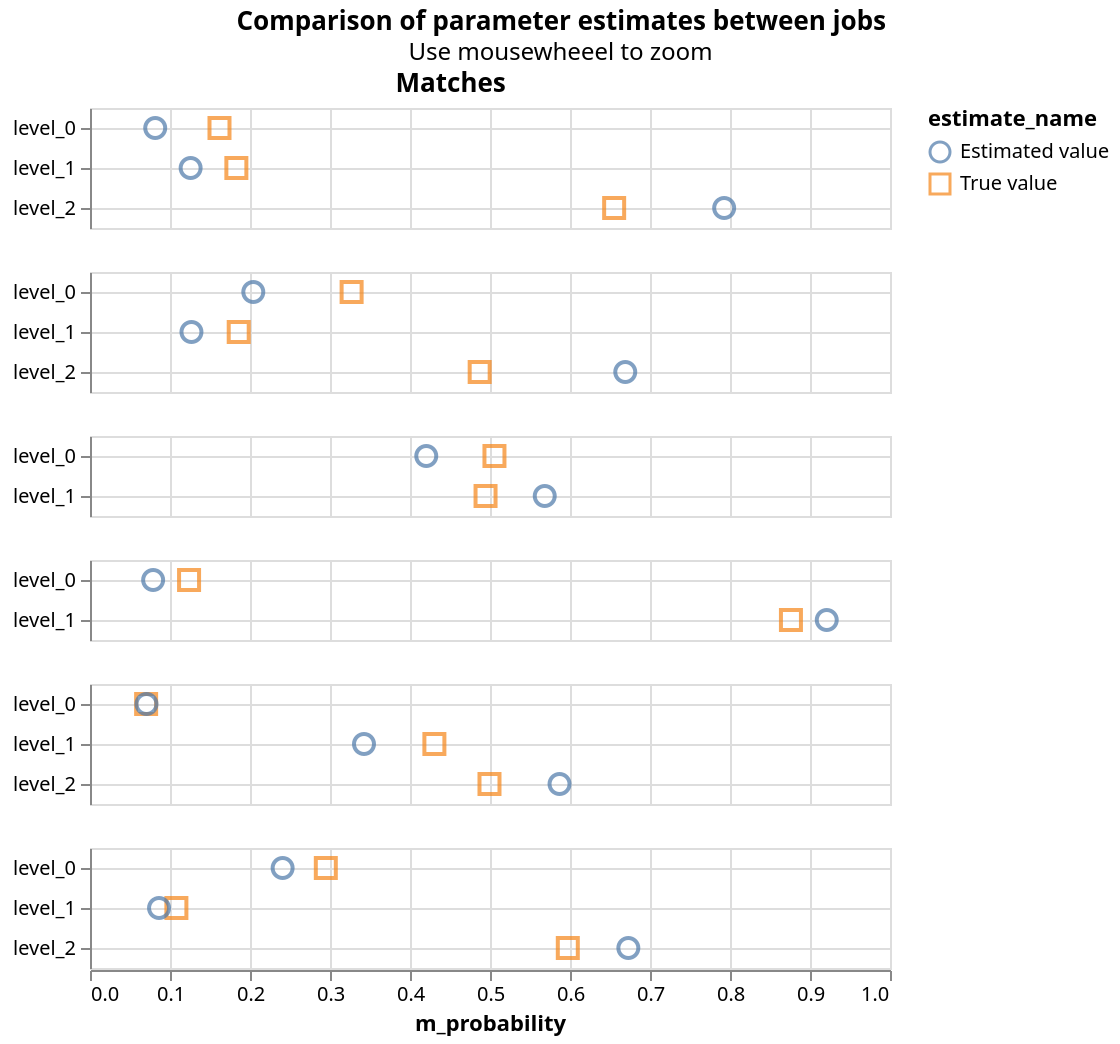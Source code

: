 {
  "config": {
    "view": { "continuousWidth": 400, "continuousHeight": 300 },
    "title": { "anchor": "middle" }
  },
  "hconcat": [
    {
      "mark": { "type": "point", "filled": false, "opacity": 0.7, "size": 100 },
      "encoding": {
        "color": { "type": "nominal", "field": "estimate_name" },
        "row": {
          "type": "nominal",
          "field": "column_name",
          "header": { "labels": false },
          "sort": { "field": "gamma_index" },
          "title": null
        },
        "shape": {
          "type": "nominal",
          "field": "estimate_name",
          "scale": {
            "range": ["circle", "square", "triangle", "diamond", "cross"]
          }
        },
        "tooltip": [
          { "type": "nominal", "field": "column_name" },
          { "type": "nominal", "field": "estimate_name" },
          { "type": "quantitative", "field": "m_probability" },
          { "type": "quantitative", "field": "u_probability" }
        ],
        "x": {
          "type": "quantitative",
          "field": "m_probability",
          "scale": { "domain": [0, 1] }
        },
        "y": {
          "type": "nominal",
          "axis": { "grid": true, "title": null },
          "field": "level_name"
        }
      },
      "resolve": { "scale": { "y": "independent" } },
      "selection": {
        "selector076": {
          "type": "interval",
          "bind": "scales",
          "encodings": ["x", "y"]
        }
      },
      "title": "Matches",
      "transform": [{ "filter": "(datum.gamma_index !== 1000001)" }]
    }
  ],
  "data": { "name": "data-ba1a6a87f933966b61db6e8365350111" },
  "title": {
    "text": "Comparison of parameter estimates between jobs",
    "subtitle": "Use mousewheeel to zoom"
  },
  "$schema": "https://vega.github.io/schema/vega-lite/v4.8.1.json",
  "datasets": {
    "data-ba1a6a87f933966b61db6e8365350111": [
      {
        "m_probability": 0.16186812378643906,
        "u_probability": 0.9986608203754984,
        "bayes_factor": 0.16208518496357585,
        "log2_bayes_factor": -2.6251758643425323,
        "gamma_column_name": "gamma_surname_std",
        "level_name": "level_0",
        "gamma_index": 0,
        "column_name": "surname_std",
        "max_gamma_index": 2,
        "num_levels": 3,
        "level_proportion": null,
        "estimate_name": "True value"
      },
      {
        "m_probability": 0.18294854463667662,
        "u_probability": 0.0008622796063535286,
        "bayes_factor": 212.16846981960165,
        "log2_bayes_factor": 7.72906646424262,
        "gamma_column_name": "gamma_surname_std",
        "level_name": "level_1",
        "gamma_index": 1,
        "column_name": "surname_std",
        "max_gamma_index": 2,
        "num_levels": 3,
        "level_proportion": null,
        "estimate_name": "True value"
      },
      {
        "m_probability": 0.6551833315768844,
        "u_probability": 0.00047690001814808524,
        "bayes_factor": 1373.8379254442368,
        "log2_bayes_factor": 10.4239961010818,
        "gamma_column_name": "gamma_surname_std",
        "level_name": "level_2",
        "gamma_index": 2,
        "column_name": "surname_std",
        "max_gamma_index": 2,
        "num_levels": 3,
        "level_proportion": null,
        "estimate_name": "True value"
      },
      {
        "m_probability": 0.08152011229437625,
        "u_probability": 0.9986354137554884,
        "bayes_factor": 0.08163150552393299,
        "log2_bayes_factor": -3.6147301247006602,
        "gamma_column_name": "gamma_surname_std",
        "level_name": "level_0",
        "gamma_index": 0,
        "column_name": "surname_std",
        "max_gamma_index": 2,
        "num_levels": 3,
        "level_proportion": null,
        "estimate_name": "Estimated value"
      },
      {
        "m_probability": 0.12577941572380352,
        "u_probability": 0.0008934719284831317,
        "bayes_factor": 140.77601289314393,
        "log2_bayes_factor": 7.137257720992557,
        "gamma_column_name": "gamma_surname_std",
        "level_name": "level_1",
        "gamma_index": 1,
        "column_name": "surname_std",
        "max_gamma_index": 2,
        "num_levels": 3,
        "level_proportion": null,
        "estimate_name": "Estimated value"
      },
      {
        "m_probability": 0.7927004719818205,
        "u_probability": 0.0004711143160284772,
        "bayes_factor": 1682.607479781838,
        "log2_bayes_factor": 10.716482947355482,
        "gamma_column_name": "gamma_surname_std",
        "level_name": "level_2",
        "gamma_index": 2,
        "column_name": "surname_std",
        "max_gamma_index": 2,
        "num_levels": 3,
        "level_proportion": null,
        "estimate_name": "Estimated value"
      },
      {
        "m_probability": 0.3270135280977838,
        "u_probability": 0.9924946094469022,
        "bayes_factor": 0.3294864526065507,
        "log2_bayes_factor": -1.6017089472842285,
        "gamma_column_name": "gamma_forename1_std",
        "level_name": "level_0",
        "gamma_index": 0,
        "column_name": "forename1_std",
        "max_gamma_index": 2,
        "num_levels": 3,
        "level_proportion": null,
        "estimate_name": "True value"
      },
      {
        "m_probability": 0.18588889964539387,
        "u_probability": 0.0027841427795110055,
        "bayes_factor": 66.76701389504261,
        "log2_bayes_factor": 6.0610636131001465,
        "gamma_column_name": "gamma_forename1_std",
        "level_name": "level_1",
        "gamma_index": 1,
        "column_name": "forename1_std",
        "max_gamma_index": 2,
        "num_levels": 3,
        "level_proportion": null,
        "estimate_name": "True value"
      },
      {
        "m_probability": 0.4870975722568223,
        "u_probability": 0.004721247773586819,
        "bayes_factor": 103.17136393093077,
        "log2_bayes_factor": 6.688898784104637,
        "gamma_column_name": "gamma_forename1_std",
        "level_name": "level_2",
        "gamma_index": 2,
        "column_name": "forename1_std",
        "max_gamma_index": 2,
        "num_levels": 3,
        "level_proportion": null,
        "estimate_name": "True value"
      },
      {
        "m_probability": 0.20411393617643853,
        "u_probability": 0.9928171961090635,
        "bayes_factor": 0.2055906535225001,
        "log2_bayes_factor": -2.2821534160717136,
        "gamma_column_name": "gamma_forename1_std",
        "level_name": "level_0",
        "gamma_index": 0,
        "column_name": "forename1_std",
        "max_gamma_index": 2,
        "num_levels": 3,
        "level_proportion": null,
        "estimate_name": "Estimated value"
      },
      {
        "m_probability": 0.1268168245349612,
        "u_probability": 0.002515520221454985,
        "bayes_factor": 50.413756746352036,
        "log2_bayes_factor": 5.655745560390926,
        "gamma_column_name": "gamma_forename1_std",
        "level_name": "level_1",
        "gamma_index": 1,
        "column_name": "forename1_std",
        "max_gamma_index": 2,
        "num_levels": 3,
        "level_proportion": null,
        "estimate_name": "Estimated value"
      },
      {
        "m_probability": 0.6690692392886002,
        "u_probability": 0.00466728366948153,
        "bayes_factor": 143.35302644309263,
        "log2_bayes_factor": 7.163428552590702,
        "gamma_column_name": "gamma_forename1_std",
        "level_name": "level_2",
        "gamma_index": 2,
        "column_name": "forename1_std",
        "max_gamma_index": 2,
        "num_levels": 3,
        "level_proportion": null,
        "estimate_name": "Estimated value"
      },
      {
        "m_probability": 0.5055722573882127,
        "u_probability": 0.9942601732980835,
        "bayes_factor": 0.5084909070743195,
        "log2_bayes_factor": -0.9757061191056248,
        "gamma_column_name": "gamma_forename2_std",
        "level_name": "level_0",
        "gamma_index": 0,
        "column_name": "forename2_std",
        "max_gamma_index": 1,
        "num_levels": 2,
        "level_proportion": null,
        "estimate_name": "True value"
      },
      {
        "m_probability": 0.49442774261178735,
        "u_probability": 0.00573982670191654,
        "bayes_factor": 86.13983806282809,
        "log2_bayes_factor": 6.428608706298868,
        "gamma_column_name": "gamma_forename2_std",
        "level_name": "level_1",
        "gamma_index": 1,
        "column_name": "forename2_std",
        "max_gamma_index": 1,
        "num_levels": 2,
        "level_proportion": null,
        "estimate_name": "True value"
      },
      {
        "m_probability": 0.42032604883204283,
        "u_probability": 0.9940307387894742,
        "bayes_factor": 0.422850151841294,
        "log2_bayes_factor": -1.2417815982003038,
        "gamma_column_name": "gamma_forename2_std",
        "level_name": "level_0",
        "gamma_index": 0,
        "column_name": "forename2_std",
        "max_gamma_index": 1,
        "num_levels": 2,
        "level_proportion": null,
        "estimate_name": "Estimated value"
      },
      {
        "m_probability": 0.5684236941980652,
        "u_probability": 0.00596926121052577,
        "bayes_factor": 95.22513325363403,
        "log2_bayes_factor": 6.573270496517905,
        "gamma_column_name": "gamma_forename2_std",
        "level_name": "level_1",
        "gamma_index": 1,
        "column_name": "forename2_std",
        "max_gamma_index": 1,
        "num_levels": 2,
        "level_proportion": null,
        "estimate_name": "Estimated value"
      },
      {
        "m_probability": 0.12383415602114342,
        "u_probability": 0.9628577133664711,
        "bayes_factor": 0.12861106506399372,
        "log2_bayes_factor": -2.9589133244903976,
        "gamma_column_name": "gamma_occupation",
        "level_name": "level_0",
        "gamma_index": 0,
        "column_name": "occupation",
        "max_gamma_index": 1,
        "num_levels": 2,
        "level_proportion": null,
        "estimate_name": "True value"
      },
      {
        "m_probability": 0.8761658439788566,
        "u_probability": 0.03714228663352891,
        "bayes_factor": 23.58944274550744,
        "log2_bayes_factor": 4.560069433015873,
        "gamma_column_name": "gamma_occupation",
        "level_name": "level_1",
        "gamma_index": 1,
        "column_name": "occupation",
        "max_gamma_index": 1,
        "num_levels": 2,
        "level_proportion": null,
        "estimate_name": "True value"
      },
      {
        "m_probability": 0.07891821436931834,
        "u_probability": 0.9585406551349641,
        "bayes_factor": 0.08233162980260501,
        "log2_bayes_factor": -3.6024094044150785,
        "gamma_column_name": "gamma_occupation",
        "level_name": "level_0",
        "gamma_index": 0,
        "column_name": "occupation",
        "max_gamma_index": 1,
        "num_levels": 2,
        "level_proportion": null,
        "estimate_name": "Estimated value"
      },
      {
        "m_probability": 0.9209253221781979,
        "u_probability": 0.04145934486503587,
        "bayes_factor": 22.212732139789473,
        "log2_bayes_factor": 4.473314948470434,
        "gamma_column_name": "gamma_occupation",
        "level_name": "level_1",
        "gamma_index": 1,
        "column_name": "occupation",
        "max_gamma_index": 1,
        "num_levels": 2,
        "level_proportion": null,
        "estimate_name": "Estimated value"
      },
      {
        "m_probability": 0.0701545640159956,
        "u_probability": 0.9953849866144641,
        "bayes_factor": 0.07047982937195747,
        "log2_bayes_factor": -3.8266457582026745,
        "gamma_column_name": "gamma_dob",
        "level_name": "level_0",
        "gamma_index": 0,
        "column_name": "dob",
        "max_gamma_index": 2,
        "num_levels": 3,
        "level_proportion": null,
        "estimate_name": "True value"
      },
      {
        "m_probability": 0.430486876107942,
        "u_probability": 0.004299657003868688,
        "bayes_factor": 100.12121332483133,
        "log2_bayes_factor": 6.645603869404524,
        "gamma_column_name": "gamma_dob",
        "level_name": "level_1",
        "gamma_index": 1,
        "column_name": "dob",
        "max_gamma_index": 2,
        "num_levels": 3,
        "level_proportion": null,
        "estimate_name": "True value"
      },
      {
        "m_probability": 0.49935855987606237,
        "u_probability": 0.00031535638166721214,
        "bayes_factor": 1583.4737741347603,
        "log2_bayes_factor": 10.628877257971325,
        "gamma_column_name": "gamma_dob",
        "level_name": "level_2",
        "gamma_index": 2,
        "column_name": "dob",
        "max_gamma_index": 2,
        "num_levels": 3,
        "level_proportion": null,
        "estimate_name": "True value"
      },
      {
        "m_probability": 0.07059269855670869,
        "u_probability": 0.9951064672956292,
        "bayes_factor": 0.07093984500829979,
        "log2_bayes_factor": -3.8172600115456254,
        "gamma_column_name": "gamma_dob",
        "level_name": "level_0",
        "gamma_index": 0,
        "column_name": "dob",
        "max_gamma_index": 2,
        "num_levels": 3,
        "level_proportion": null,
        "estimate_name": "Estimated value"
      },
      {
        "m_probability": 0.34249722017564277,
        "u_probability": 0.004581095274605442,
        "bayes_factor": 74.76317335599207,
        "log2_bayes_factor": 6.224255901099778,
        "gamma_column_name": "gamma_dob",
        "level_name": "level_1",
        "gamma_index": 1,
        "column_name": "dob",
        "max_gamma_index": 2,
        "num_levels": 3,
        "level_proportion": null,
        "estimate_name": "Estimated value"
      },
      {
        "m_probability": 0.5869100812676487,
        "u_probability": 0.0003124374297653355,
        "bayes_factor": 1878.4883799244642,
        "log2_bayes_factor": 10.875356476352604,
        "gamma_column_name": "gamma_dob",
        "level_name": "level_2",
        "gamma_index": 2,
        "column_name": "dob",
        "max_gamma_index": 2,
        "num_levels": 3,
        "level_proportion": null,
        "estimate_name": "Estimated value"
      },
      {
        "m_probability": 0.29476093636869755,
        "u_probability": 0.9999305514260932,
        "bayes_factor": 0.2947814085171333,
        "log2_bayes_factor": -1.7622825564989055,
        "gamma_column_name": "gamma_postcode",
        "level_name": "level_0",
        "gamma_index": 0,
        "column_name": "postcode",
        "max_gamma_index": 2,
        "num_levels": 3,
        "level_proportion": null,
        "estimate_name": "True value"
      },
      {
        "m_probability": 0.10798961901111892,
        "u_probability": 5.2981548887742366e-5,
        "bayes_factor": 2038.249565710659,
        "log2_bayes_factor": 10.993114992284527,
        "gamma_column_name": "gamma_postcode",
        "level_name": "level_1",
        "gamma_index": 1,
        "column_name": "postcode",
        "max_gamma_index": 2,
        "num_levels": 3,
        "level_proportion": null,
        "estimate_name": "True value"
      },
      {
        "m_probability": 0.5972494446201835,
        "u_probability": 1.646702501899465e-5,
        "bayes_factor": 36269.41988193122,
        "log2_bayes_factor": 15.146466049584575,
        "gamma_column_name": "gamma_postcode",
        "level_name": "level_2",
        "gamma_index": 2,
        "column_name": "postcode",
        "max_gamma_index": 2,
        "num_levels": 3,
        "level_proportion": null,
        "estimate_name": "True value"
      },
      {
        "m_probability": 0.2407817116090107,
        "u_probability": 0.9999219053097891,
        "bayes_factor": 0.2408005168507768,
        "log2_bayes_factor": -2.0540896062064737,
        "gamma_column_name": "gamma_postcode",
        "level_name": "level_0",
        "gamma_index": 0,
        "column_name": "postcode",
        "max_gamma_index": 2,
        "num_levels": 3,
        "level_proportion": null,
        "estimate_name": "Estimated value"
      },
      {
        "m_probability": 0.08629318393269374,
        "u_probability": 6.218259170494976e-5,
        "bayes_factor": 1387.7386189071428,
        "log2_bayes_factor": 10.438520146009788,
        "gamma_column_name": "gamma_postcode",
        "level_name": "level_1",
        "gamma_index": 1,
        "column_name": "postcode",
        "max_gamma_index": 2,
        "num_levels": 3,
        "level_proportion": null,
        "estimate_name": "Estimated value"
      },
      {
        "m_probability": 0.6729251044582959,
        "u_probability": 1.591209850595493e-5,
        "bayes_factor": 42290.15451396691,
        "log2_bayes_factor": 15.368034211047084,
        "gamma_column_name": "gamma_postcode",
        "level_name": "level_2",
        "gamma_index": 2,
        "column_name": "postcode",
        "max_gamma_index": 2,
        "num_levels": 3,
        "level_proportion": null,
        "estimate_name": "Estimated value"
      }
    ]
  }
}
